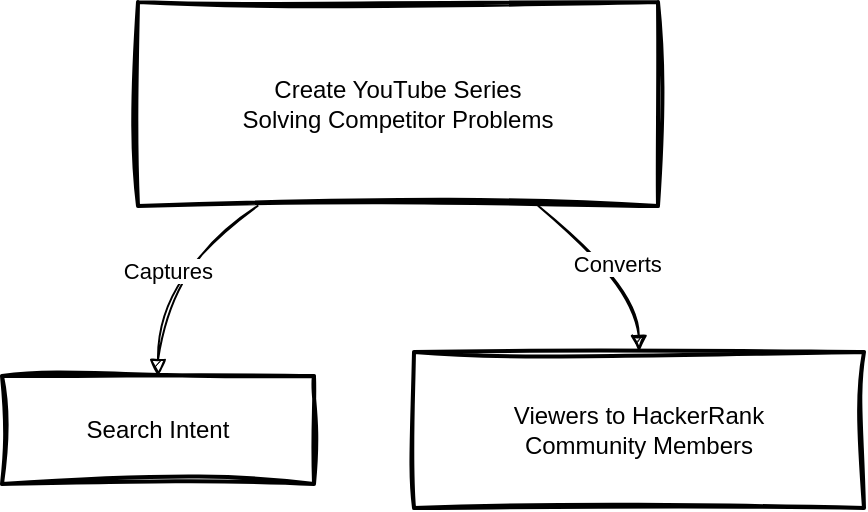 <mxfile version="28.2.4">
  <diagram name="Page-1" id="04gqO4PHvV2fSV_YfQPT">
    <mxGraphModel dx="785" dy="544" grid="1" gridSize="10" guides="1" tooltips="1" connect="1" arrows="1" fold="1" page="1" pageScale="1" pageWidth="850" pageHeight="1100" math="0" shadow="0">
      <root>
        <mxCell id="0" />
        <mxCell id="1" parent="0" />
        <mxCell id="7QddOqeb9Y2dUeVt-WA8-1" value="Create YouTube Series&#xa;Solving Competitor Problems" style="whiteSpace=wrap;strokeWidth=2;sketch=1;curveFitting=1;jiggle=2;" vertex="1" parent="1">
          <mxGeometry x="88" y="20" width="260" height="102" as="geometry" />
        </mxCell>
        <mxCell id="7QddOqeb9Y2dUeVt-WA8-2" value="Search Intent" style="whiteSpace=wrap;strokeWidth=2;sketch=1;curveFitting=1;jiggle=2;" vertex="1" parent="1">
          <mxGeometry x="20" y="207" width="156" height="54" as="geometry" />
        </mxCell>
        <mxCell id="7QddOqeb9Y2dUeVt-WA8-3" value="Viewers to HackerRank&#xa;Community Members" style="whiteSpace=wrap;strokeWidth=2;sketch=1;curveFitting=1;jiggle=2;" vertex="1" parent="1">
          <mxGeometry x="226" y="195" width="225" height="78" as="geometry" />
        </mxCell>
        <mxCell id="7QddOqeb9Y2dUeVt-WA8-4" value="Captures" style="curved=1;startArrow=none;endArrow=block;exitX=0.23;exitY=1;entryX=0.5;entryY=-0.01;rounded=0;sketch=1;curveFitting=1;jiggle=2;" edge="1" parent="1" source="7QddOqeb9Y2dUeVt-WA8-1" target="7QddOqeb9Y2dUeVt-WA8-2">
          <mxGeometry relative="1" as="geometry">
            <Array as="points">
              <mxPoint x="98" y="158" />
            </Array>
          </mxGeometry>
        </mxCell>
        <mxCell id="7QddOqeb9Y2dUeVt-WA8-5" value="Converts" style="curved=1;startArrow=none;endArrow=block;exitX=0.77;exitY=1;entryX=0.5;entryY=-0.01;rounded=0;sketch=1;curveFitting=1;jiggle=2;" edge="1" parent="1" source="7QddOqeb9Y2dUeVt-WA8-1" target="7QddOqeb9Y2dUeVt-WA8-3">
          <mxGeometry relative="1" as="geometry">
            <Array as="points">
              <mxPoint x="338" y="158" />
            </Array>
          </mxGeometry>
        </mxCell>
      </root>
    </mxGraphModel>
  </diagram>
</mxfile>
